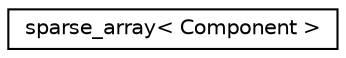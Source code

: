 digraph "Graphical Class Hierarchy"
{
 // LATEX_PDF_SIZE
  edge [fontname="Helvetica",fontsize="10",labelfontname="Helvetica",labelfontsize="10"];
  node [fontname="Helvetica",fontsize="10",shape=record];
  rankdir="LR";
  Node0 [label="sparse_array\< Component \>",height=0.2,width=0.4,color="black", fillcolor="white", style="filled",URL="$classsparse__array.html",tooltip=" "];
}
